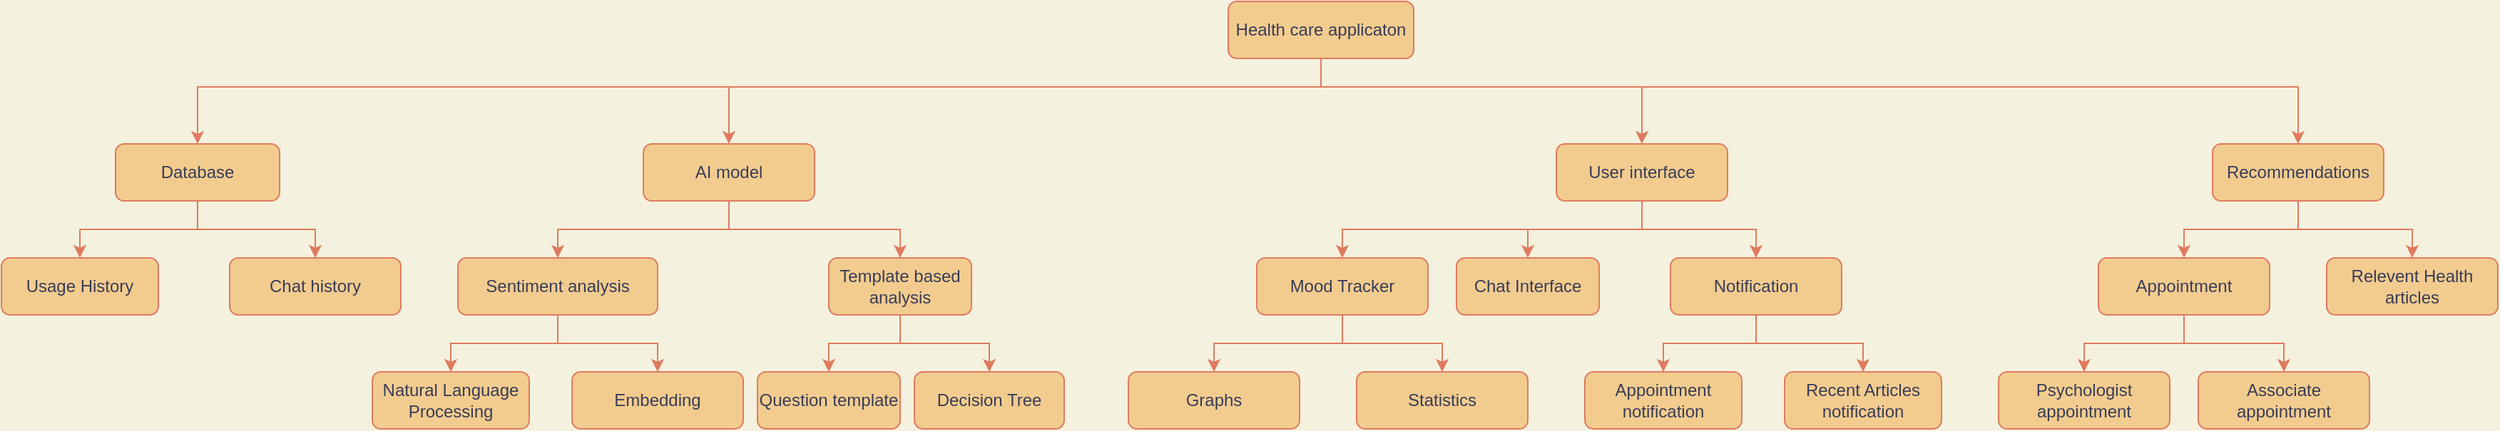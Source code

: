 <mxfile version="15.1.4" type="device"><diagram id="KMgkADOJVq9jdc5vfhOD" name="Page-1"><mxGraphModel dx="2090" dy="1743" grid="1" gridSize="10" guides="1" tooltips="1" connect="1" arrows="1" fold="1" page="1" pageScale="1" pageWidth="850" pageHeight="1100" background="#F4F1DE" math="0" shadow="0"><root><mxCell id="0"/><mxCell id="1" parent="0"/><mxCell id="VpLP8N6u8u50U_EiNEb5-13" style="edgeStyle=orthogonalEdgeStyle;rounded=0;orthogonalLoop=1;jettySize=auto;html=1;entryX=0.5;entryY=0;entryDx=0;entryDy=0;labelBackgroundColor=#F4F1DE;strokeColor=#E07A5F;fontColor=#393C56;" edge="1" parent="1" source="y7gMWWk5HA-tVPu50nIb-2" target="VpLP8N6u8u50U_EiNEb5-12"><mxGeometry relative="1" as="geometry"/></mxCell><mxCell id="VpLP8N6u8u50U_EiNEb5-15" style="edgeStyle=orthogonalEdgeStyle;rounded=0;orthogonalLoop=1;jettySize=auto;html=1;labelBackgroundColor=#F4F1DE;strokeColor=#E07A5F;fontColor=#393C56;" edge="1" parent="1" source="y7gMWWk5HA-tVPu50nIb-2" target="VpLP8N6u8u50U_EiNEb5-14"><mxGeometry relative="1" as="geometry"/></mxCell><mxCell id="y7gMWWk5HA-tVPu50nIb-2" value="Sentiment analysis" style="rounded=1;whiteSpace=wrap;html=1;fillColor=#F2CC8F;strokeColor=#E07A5F;fontColor=#393C56;" parent="1" vertex="1"><mxGeometry x="-170" y="120" width="140" height="40" as="geometry"/></mxCell><mxCell id="VpLP8N6u8u50U_EiNEb5-36" style="edgeStyle=orthogonalEdgeStyle;rounded=0;orthogonalLoop=1;jettySize=auto;html=1;entryX=0.5;entryY=0;entryDx=0;entryDy=0;labelBackgroundColor=#F4F1DE;strokeColor=#E07A5F;fontColor=#393C56;" edge="1" parent="1" source="y7gMWWk5HA-tVPu50nIb-3" target="VpLP8N6u8u50U_EiNEb5-34"><mxGeometry relative="1" as="geometry"/></mxCell><mxCell id="VpLP8N6u8u50U_EiNEb5-37" style="edgeStyle=orthogonalEdgeStyle;rounded=0;orthogonalLoop=1;jettySize=auto;html=1;entryX=0.5;entryY=0;entryDx=0;entryDy=0;labelBackgroundColor=#F4F1DE;strokeColor=#E07A5F;fontColor=#393C56;" edge="1" parent="1" source="y7gMWWk5HA-tVPu50nIb-3" target="VpLP8N6u8u50U_EiNEb5-35"><mxGeometry relative="1" as="geometry"/></mxCell><mxCell id="y7gMWWk5HA-tVPu50nIb-3" value="Mood Tracker" style="rounded=1;whiteSpace=wrap;html=1;fillColor=#F2CC8F;strokeColor=#E07A5F;fontColor=#393C56;" parent="1" vertex="1"><mxGeometry x="390" y="120" width="120" height="40" as="geometry"/></mxCell><mxCell id="VpLP8N6u8u50U_EiNEb5-30" style="edgeStyle=orthogonalEdgeStyle;rounded=0;orthogonalLoop=1;jettySize=auto;html=1;entryX=0.5;entryY=0;entryDx=0;entryDy=0;labelBackgroundColor=#F4F1DE;strokeColor=#E07A5F;fontColor=#393C56;" edge="1" parent="1" source="y7gMWWk5HA-tVPu50nIb-5" target="VpLP8N6u8u50U_EiNEb5-1"><mxGeometry relative="1" as="geometry"><Array as="points"><mxPoint x="435"/><mxPoint x="-352"/></Array></mxGeometry></mxCell><mxCell id="VpLP8N6u8u50U_EiNEb5-31" style="edgeStyle=orthogonalEdgeStyle;rounded=0;orthogonalLoop=1;jettySize=auto;html=1;labelBackgroundColor=#F4F1DE;strokeColor=#E07A5F;fontColor=#393C56;" edge="1" parent="1" source="y7gMWWk5HA-tVPu50nIb-5" target="VpLP8N6u8u50U_EiNEb5-8"><mxGeometry relative="1" as="geometry"><Array as="points"><mxPoint x="435"/><mxPoint x="20"/></Array></mxGeometry></mxCell><mxCell id="VpLP8N6u8u50U_EiNEb5-32" style="edgeStyle=orthogonalEdgeStyle;rounded=0;orthogonalLoop=1;jettySize=auto;html=1;entryX=0.5;entryY=0;entryDx=0;entryDy=0;labelBackgroundColor=#F4F1DE;strokeColor=#E07A5F;fontColor=#393C56;" edge="1" parent="1" source="y7gMWWk5HA-tVPu50nIb-5" target="y7gMWWk5HA-tVPu50nIb-6"><mxGeometry relative="1" as="geometry"><Array as="points"><mxPoint x="435"/><mxPoint x="660"/></Array></mxGeometry></mxCell><mxCell id="VpLP8N6u8u50U_EiNEb5-33" style="edgeStyle=orthogonalEdgeStyle;rounded=0;orthogonalLoop=1;jettySize=auto;html=1;labelBackgroundColor=#F4F1DE;strokeColor=#E07A5F;fontColor=#393C56;" edge="1" parent="1" source="y7gMWWk5HA-tVPu50nIb-5" target="y7gMWWk5HA-tVPu50nIb-24"><mxGeometry relative="1" as="geometry"><Array as="points"><mxPoint x="435"/><mxPoint x="1120"/></Array></mxGeometry></mxCell><mxCell id="y7gMWWk5HA-tVPu50nIb-5" value="Health care applicaton" style="rounded=1;whiteSpace=wrap;html=1;fillColor=#F2CC8F;strokeColor=#E07A5F;fontColor=#393C56;" parent="1" vertex="1"><mxGeometry x="370" y="-60" width="130" height="40" as="geometry"/></mxCell><mxCell id="y7gMWWk5HA-tVPu50nIb-14" style="edgeStyle=orthogonalEdgeStyle;rounded=0;orthogonalLoop=1;jettySize=auto;html=1;strokeColor=#E07A5F;fontColor=#393C56;labelBackgroundColor=#F4F1DE;" parent="1" source="y7gMWWk5HA-tVPu50nIb-6" target="y7gMWWk5HA-tVPu50nIb-7" edge="1"><mxGeometry relative="1" as="geometry"/></mxCell><mxCell id="VpLP8N6u8u50U_EiNEb5-27" style="edgeStyle=orthogonalEdgeStyle;rounded=0;orthogonalLoop=1;jettySize=auto;html=1;labelBackgroundColor=#F4F1DE;strokeColor=#E07A5F;fontColor=#393C56;" edge="1" parent="1" source="y7gMWWk5HA-tVPu50nIb-6" target="VpLP8N6u8u50U_EiNEb5-19"><mxGeometry relative="1" as="geometry"><Array as="points"><mxPoint x="660" y="100"/><mxPoint x="580" y="100"/></Array></mxGeometry></mxCell><mxCell id="VpLP8N6u8u50U_EiNEb5-28" style="edgeStyle=orthogonalEdgeStyle;rounded=0;orthogonalLoop=1;jettySize=auto;html=1;labelBackgroundColor=#F4F1DE;strokeColor=#E07A5F;fontColor=#393C56;" edge="1" parent="1" source="y7gMWWk5HA-tVPu50nIb-6" target="y7gMWWk5HA-tVPu50nIb-3"><mxGeometry relative="1" as="geometry"><Array as="points"><mxPoint x="660" y="100"/><mxPoint x="450" y="100"/></Array></mxGeometry></mxCell><mxCell id="y7gMWWk5HA-tVPu50nIb-6" value="User interface" style="rounded=1;whiteSpace=wrap;html=1;fillColor=#F2CC8F;strokeColor=#E07A5F;fontColor=#393C56;" parent="1" vertex="1"><mxGeometry x="600" y="40" width="120" height="40" as="geometry"/></mxCell><mxCell id="y7gMWWk5HA-tVPu50nIb-34" style="edgeStyle=orthogonalEdgeStyle;rounded=0;orthogonalLoop=1;jettySize=auto;html=1;strokeColor=#E07A5F;fontColor=#393C56;labelBackgroundColor=#F4F1DE;" parent="1" source="y7gMWWk5HA-tVPu50nIb-7" target="y7gMWWk5HA-tVPu50nIb-32" edge="1"><mxGeometry relative="1" as="geometry"/></mxCell><mxCell id="y7gMWWk5HA-tVPu50nIb-35" style="edgeStyle=orthogonalEdgeStyle;rounded=0;orthogonalLoop=1;jettySize=auto;html=1;strokeColor=#E07A5F;fontColor=#393C56;labelBackgroundColor=#F4F1DE;" parent="1" source="y7gMWWk5HA-tVPu50nIb-7" target="y7gMWWk5HA-tVPu50nIb-33" edge="1"><mxGeometry relative="1" as="geometry"/></mxCell><mxCell id="y7gMWWk5HA-tVPu50nIb-7" value="Notification" style="rounded=1;whiteSpace=wrap;html=1;fillColor=#F2CC8F;strokeColor=#E07A5F;fontColor=#393C56;" parent="1" vertex="1"><mxGeometry x="680" y="120" width="120" height="40" as="geometry"/></mxCell><mxCell id="y7gMWWk5HA-tVPu50nIb-27" style="edgeStyle=orthogonalEdgeStyle;rounded=0;orthogonalLoop=1;jettySize=auto;html=1;entryX=0.5;entryY=0;entryDx=0;entryDy=0;strokeColor=#E07A5F;fontColor=#393C56;labelBackgroundColor=#F4F1DE;" parent="1" source="y7gMWWk5HA-tVPu50nIb-24" edge="1"><mxGeometry relative="1" as="geometry"><mxPoint x="1040" y="120" as="targetPoint"/><Array as="points"><mxPoint x="1120" y="100"/><mxPoint x="1040" y="100"/></Array></mxGeometry></mxCell><mxCell id="y7gMWWk5HA-tVPu50nIb-28" style="edgeStyle=orthogonalEdgeStyle;rounded=0;orthogonalLoop=1;jettySize=auto;html=1;entryX=0.5;entryY=0;entryDx=0;entryDy=0;strokeColor=#E07A5F;fontColor=#393C56;labelBackgroundColor=#F4F1DE;" parent="1" source="y7gMWWk5HA-tVPu50nIb-24" target="y7gMWWk5HA-tVPu50nIb-26" edge="1"><mxGeometry relative="1" as="geometry"/></mxCell><mxCell id="y7gMWWk5HA-tVPu50nIb-24" value="Recommendations" style="rounded=1;whiteSpace=wrap;html=1;fillColor=#F2CC8F;strokeColor=#E07A5F;fontColor=#393C56;" parent="1" vertex="1"><mxGeometry x="1060" y="40" width="120" height="40" as="geometry"/></mxCell><mxCell id="y7gMWWk5HA-tVPu50nIb-26" value="Relevent Health articles" style="rounded=1;whiteSpace=wrap;html=1;fillColor=#F2CC8F;strokeColor=#E07A5F;fontColor=#393C56;" parent="1" vertex="1"><mxGeometry x="1140" y="120" width="120" height="40" as="geometry"/></mxCell><mxCell id="y7gMWWk5HA-tVPu50nIb-32" value="Appointment notification" style="rounded=1;whiteSpace=wrap;html=1;fillColor=#F2CC8F;strokeColor=#E07A5F;fontColor=#393C56;" parent="1" vertex="1"><mxGeometry x="620" y="200" width="110" height="40" as="geometry"/></mxCell><mxCell id="y7gMWWk5HA-tVPu50nIb-33" value="Recent Articles notification" style="rounded=1;whiteSpace=wrap;html=1;fillColor=#F2CC8F;strokeColor=#E07A5F;fontColor=#393C56;" parent="1" vertex="1"><mxGeometry x="760" y="200" width="110" height="40" as="geometry"/></mxCell><mxCell id="VpLP8N6u8u50U_EiNEb5-4" style="edgeStyle=orthogonalEdgeStyle;rounded=0;orthogonalLoop=1;jettySize=auto;html=1;entryX=0.5;entryY=0;entryDx=0;entryDy=0;labelBackgroundColor=#F4F1DE;strokeColor=#E07A5F;fontColor=#393C56;" edge="1" parent="1" source="VpLP8N6u8u50U_EiNEb5-1" target="VpLP8N6u8u50U_EiNEb5-2"><mxGeometry relative="1" as="geometry"/></mxCell><mxCell id="VpLP8N6u8u50U_EiNEb5-5" style="edgeStyle=orthogonalEdgeStyle;rounded=0;orthogonalLoop=1;jettySize=auto;html=1;labelBackgroundColor=#F4F1DE;strokeColor=#E07A5F;fontColor=#393C56;" edge="1" parent="1" source="VpLP8N6u8u50U_EiNEb5-1" target="VpLP8N6u8u50U_EiNEb5-3"><mxGeometry relative="1" as="geometry"/></mxCell><mxCell id="VpLP8N6u8u50U_EiNEb5-1" value="Database" style="rounded=1;whiteSpace=wrap;html=1;fillColor=#F2CC8F;strokeColor=#E07A5F;fontColor=#393C56;" vertex="1" parent="1"><mxGeometry x="-410" y="40" width="115" height="40" as="geometry"/></mxCell><mxCell id="VpLP8N6u8u50U_EiNEb5-2" value="Usage History" style="rounded=1;whiteSpace=wrap;html=1;fillColor=#F2CC8F;strokeColor=#E07A5F;fontColor=#393C56;" vertex="1" parent="1"><mxGeometry x="-490" y="120" width="110" height="40" as="geometry"/></mxCell><mxCell id="VpLP8N6u8u50U_EiNEb5-3" value="Chat history" style="rounded=1;whiteSpace=wrap;html=1;fillColor=#F2CC8F;strokeColor=#E07A5F;fontColor=#393C56;" vertex="1" parent="1"><mxGeometry x="-330" y="120" width="120" height="40" as="geometry"/></mxCell><mxCell id="VpLP8N6u8u50U_EiNEb5-9" style="edgeStyle=orthogonalEdgeStyle;rounded=0;orthogonalLoop=1;jettySize=auto;html=1;entryX=0.5;entryY=0;entryDx=0;entryDy=0;labelBackgroundColor=#F4F1DE;strokeColor=#E07A5F;fontColor=#393C56;" edge="1" parent="1" source="VpLP8N6u8u50U_EiNEb5-8" target="y7gMWWk5HA-tVPu50nIb-2"><mxGeometry relative="1" as="geometry"/></mxCell><mxCell id="VpLP8N6u8u50U_EiNEb5-18" style="edgeStyle=orthogonalEdgeStyle;rounded=0;orthogonalLoop=1;jettySize=auto;html=1;entryX=0.5;entryY=0;entryDx=0;entryDy=0;labelBackgroundColor=#F4F1DE;strokeColor=#E07A5F;fontColor=#393C56;" edge="1" parent="1" source="VpLP8N6u8u50U_EiNEb5-8" target="VpLP8N6u8u50U_EiNEb5-10"><mxGeometry relative="1" as="geometry"><Array as="points"><mxPoint x="20" y="100"/><mxPoint x="140" y="100"/></Array></mxGeometry></mxCell><mxCell id="VpLP8N6u8u50U_EiNEb5-8" value="AI model" style="rounded=1;whiteSpace=wrap;html=1;fillColor=#F2CC8F;strokeColor=#E07A5F;fontColor=#393C56;" vertex="1" parent="1"><mxGeometry x="-40" y="40" width="120" height="40" as="geometry"/></mxCell><mxCell id="VpLP8N6u8u50U_EiNEb5-17" value="" style="edgeStyle=orthogonalEdgeStyle;rounded=0;orthogonalLoop=1;jettySize=auto;html=1;labelBackgroundColor=#F4F1DE;strokeColor=#E07A5F;fontColor=#393C56;" edge="1" parent="1" source="VpLP8N6u8u50U_EiNEb5-10" target="VpLP8N6u8u50U_EiNEb5-16"><mxGeometry relative="1" as="geometry"/></mxCell><mxCell id="VpLP8N6u8u50U_EiNEb5-21" style="edgeStyle=orthogonalEdgeStyle;rounded=0;orthogonalLoop=1;jettySize=auto;html=1;entryX=0.5;entryY=0;entryDx=0;entryDy=0;labelBackgroundColor=#F4F1DE;strokeColor=#E07A5F;fontColor=#393C56;" edge="1" parent="1" source="VpLP8N6u8u50U_EiNEb5-10" target="VpLP8N6u8u50U_EiNEb5-20"><mxGeometry relative="1" as="geometry"/></mxCell><mxCell id="VpLP8N6u8u50U_EiNEb5-10" value="Template based analysis" style="rounded=1;whiteSpace=wrap;html=1;fillColor=#F2CC8F;strokeColor=#E07A5F;fontColor=#393C56;" vertex="1" parent="1"><mxGeometry x="90" y="120" width="100" height="40" as="geometry"/></mxCell><mxCell id="VpLP8N6u8u50U_EiNEb5-12" value="Natural Language Processing" style="rounded=1;whiteSpace=wrap;html=1;fillColor=#F2CC8F;strokeColor=#E07A5F;fontColor=#393C56;" vertex="1" parent="1"><mxGeometry x="-230" y="200" width="110" height="40" as="geometry"/></mxCell><mxCell id="VpLP8N6u8u50U_EiNEb5-14" value="Embedding" style="rounded=1;whiteSpace=wrap;html=1;fillColor=#F2CC8F;strokeColor=#E07A5F;fontColor=#393C56;" vertex="1" parent="1"><mxGeometry x="-90" y="200" width="120" height="40" as="geometry"/></mxCell><mxCell id="VpLP8N6u8u50U_EiNEb5-16" value="Decision Tree" style="rounded=1;whiteSpace=wrap;html=1;fillColor=#F2CC8F;strokeColor=#E07A5F;fontColor=#393C56;" vertex="1" parent="1"><mxGeometry x="150" y="200" width="105" height="40" as="geometry"/></mxCell><mxCell id="VpLP8N6u8u50U_EiNEb5-19" value="Chat Interface" style="rounded=1;whiteSpace=wrap;html=1;fillColor=#F2CC8F;strokeColor=#E07A5F;fontColor=#393C56;" vertex="1" parent="1"><mxGeometry x="530" y="120" width="100" height="40" as="geometry"/></mxCell><mxCell id="VpLP8N6u8u50U_EiNEb5-20" value="Question template" style="rounded=1;whiteSpace=wrap;html=1;fillColor=#F2CC8F;strokeColor=#E07A5F;fontColor=#393C56;" vertex="1" parent="1"><mxGeometry x="40" y="200" width="100" height="40" as="geometry"/></mxCell><mxCell id="VpLP8N6u8u50U_EiNEb5-25" style="edgeStyle=orthogonalEdgeStyle;rounded=0;orthogonalLoop=1;jettySize=auto;html=1;entryX=0.5;entryY=0;entryDx=0;entryDy=0;labelBackgroundColor=#F4F1DE;strokeColor=#E07A5F;fontColor=#393C56;" edge="1" parent="1" source="VpLP8N6u8u50U_EiNEb5-22" target="VpLP8N6u8u50U_EiNEb5-23"><mxGeometry relative="1" as="geometry"/></mxCell><mxCell id="VpLP8N6u8u50U_EiNEb5-26" style="edgeStyle=orthogonalEdgeStyle;rounded=0;orthogonalLoop=1;jettySize=auto;html=1;labelBackgroundColor=#F4F1DE;strokeColor=#E07A5F;fontColor=#393C56;" edge="1" parent="1" source="VpLP8N6u8u50U_EiNEb5-22" target="VpLP8N6u8u50U_EiNEb5-24"><mxGeometry relative="1" as="geometry"/></mxCell><mxCell id="VpLP8N6u8u50U_EiNEb5-22" value="Appointment" style="rounded=1;whiteSpace=wrap;html=1;fillColor=#F2CC8F;strokeColor=#E07A5F;fontColor=#393C56;" vertex="1" parent="1"><mxGeometry x="980" y="120" width="120" height="40" as="geometry"/></mxCell><mxCell id="VpLP8N6u8u50U_EiNEb5-23" value="Psychologist appointment" style="rounded=1;whiteSpace=wrap;html=1;fillColor=#F2CC8F;strokeColor=#E07A5F;fontColor=#393C56;" vertex="1" parent="1"><mxGeometry x="910" y="200" width="120" height="40" as="geometry"/></mxCell><mxCell id="VpLP8N6u8u50U_EiNEb5-24" value="Associate appointment" style="rounded=1;whiteSpace=wrap;html=1;fillColor=#F2CC8F;strokeColor=#E07A5F;fontColor=#393C56;" vertex="1" parent="1"><mxGeometry x="1050" y="200" width="120" height="40" as="geometry"/></mxCell><mxCell id="VpLP8N6u8u50U_EiNEb5-34" value="Graphs" style="rounded=1;whiteSpace=wrap;html=1;fillColor=#F2CC8F;strokeColor=#E07A5F;fontColor=#393C56;" vertex="1" parent="1"><mxGeometry x="300" y="200" width="120" height="40" as="geometry"/></mxCell><mxCell id="VpLP8N6u8u50U_EiNEb5-35" value="Statistics" style="rounded=1;whiteSpace=wrap;html=1;fillColor=#F2CC8F;strokeColor=#E07A5F;fontColor=#393C56;" vertex="1" parent="1"><mxGeometry x="460" y="200" width="120" height="40" as="geometry"/></mxCell></root></mxGraphModel></diagram></mxfile>